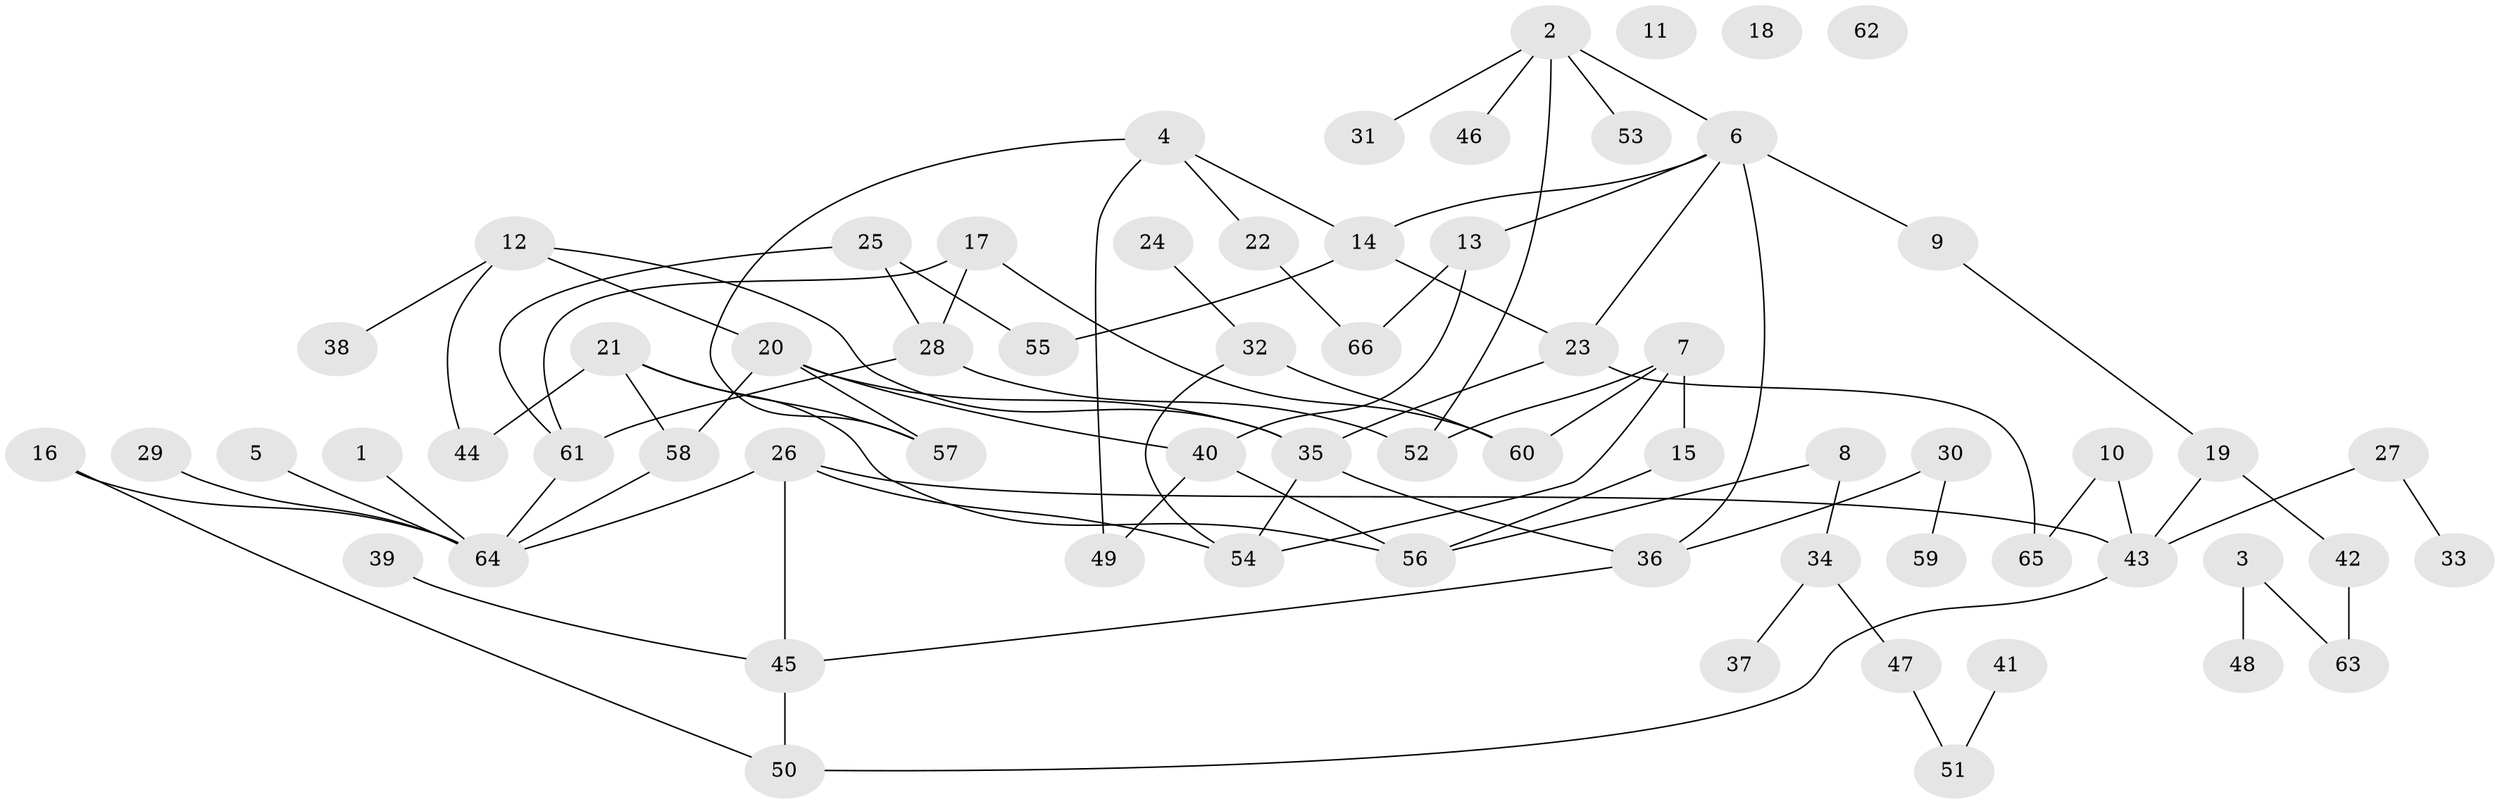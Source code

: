 // coarse degree distribution, {1: 0.2391304347826087, 4: 0.10869565217391304, 2: 0.2608695652173913, 3: 0.17391304347826086, 9: 0.021739130434782608, 5: 0.08695652173913043, 0: 0.06521739130434782, 7: 0.021739130434782608, 11: 0.021739130434782608}
// Generated by graph-tools (version 1.1) at 2025/16/03/04/25 18:16:30]
// undirected, 66 vertices, 86 edges
graph export_dot {
graph [start="1"]
  node [color=gray90,style=filled];
  1;
  2;
  3;
  4;
  5;
  6;
  7;
  8;
  9;
  10;
  11;
  12;
  13;
  14;
  15;
  16;
  17;
  18;
  19;
  20;
  21;
  22;
  23;
  24;
  25;
  26;
  27;
  28;
  29;
  30;
  31;
  32;
  33;
  34;
  35;
  36;
  37;
  38;
  39;
  40;
  41;
  42;
  43;
  44;
  45;
  46;
  47;
  48;
  49;
  50;
  51;
  52;
  53;
  54;
  55;
  56;
  57;
  58;
  59;
  60;
  61;
  62;
  63;
  64;
  65;
  66;
  1 -- 64;
  2 -- 6;
  2 -- 31;
  2 -- 46;
  2 -- 52;
  2 -- 53;
  3 -- 48;
  3 -- 63;
  4 -- 14;
  4 -- 22;
  4 -- 49;
  4 -- 57;
  5 -- 64;
  6 -- 9;
  6 -- 13;
  6 -- 14;
  6 -- 23;
  6 -- 36;
  7 -- 15;
  7 -- 52;
  7 -- 54;
  7 -- 60;
  8 -- 34;
  8 -- 56;
  9 -- 19;
  10 -- 43;
  10 -- 65;
  12 -- 20;
  12 -- 35;
  12 -- 38;
  12 -- 44;
  13 -- 40;
  13 -- 66;
  14 -- 23;
  14 -- 55;
  15 -- 56;
  16 -- 50;
  16 -- 64;
  17 -- 28;
  17 -- 60;
  17 -- 61;
  19 -- 42;
  19 -- 43;
  20 -- 35;
  20 -- 40;
  20 -- 57;
  20 -- 58;
  21 -- 44;
  21 -- 56;
  21 -- 57;
  21 -- 58;
  22 -- 66;
  23 -- 35;
  23 -- 65;
  24 -- 32;
  25 -- 28;
  25 -- 55;
  25 -- 61;
  26 -- 43;
  26 -- 45;
  26 -- 54;
  26 -- 64;
  27 -- 33;
  27 -- 43;
  28 -- 52;
  28 -- 61;
  29 -- 64;
  30 -- 36;
  30 -- 59;
  32 -- 54;
  32 -- 60;
  34 -- 37;
  34 -- 47;
  35 -- 36;
  35 -- 54;
  36 -- 45;
  39 -- 45;
  40 -- 49;
  40 -- 56;
  41 -- 51;
  42 -- 63;
  43 -- 50;
  45 -- 50;
  47 -- 51;
  58 -- 64;
  61 -- 64;
}
